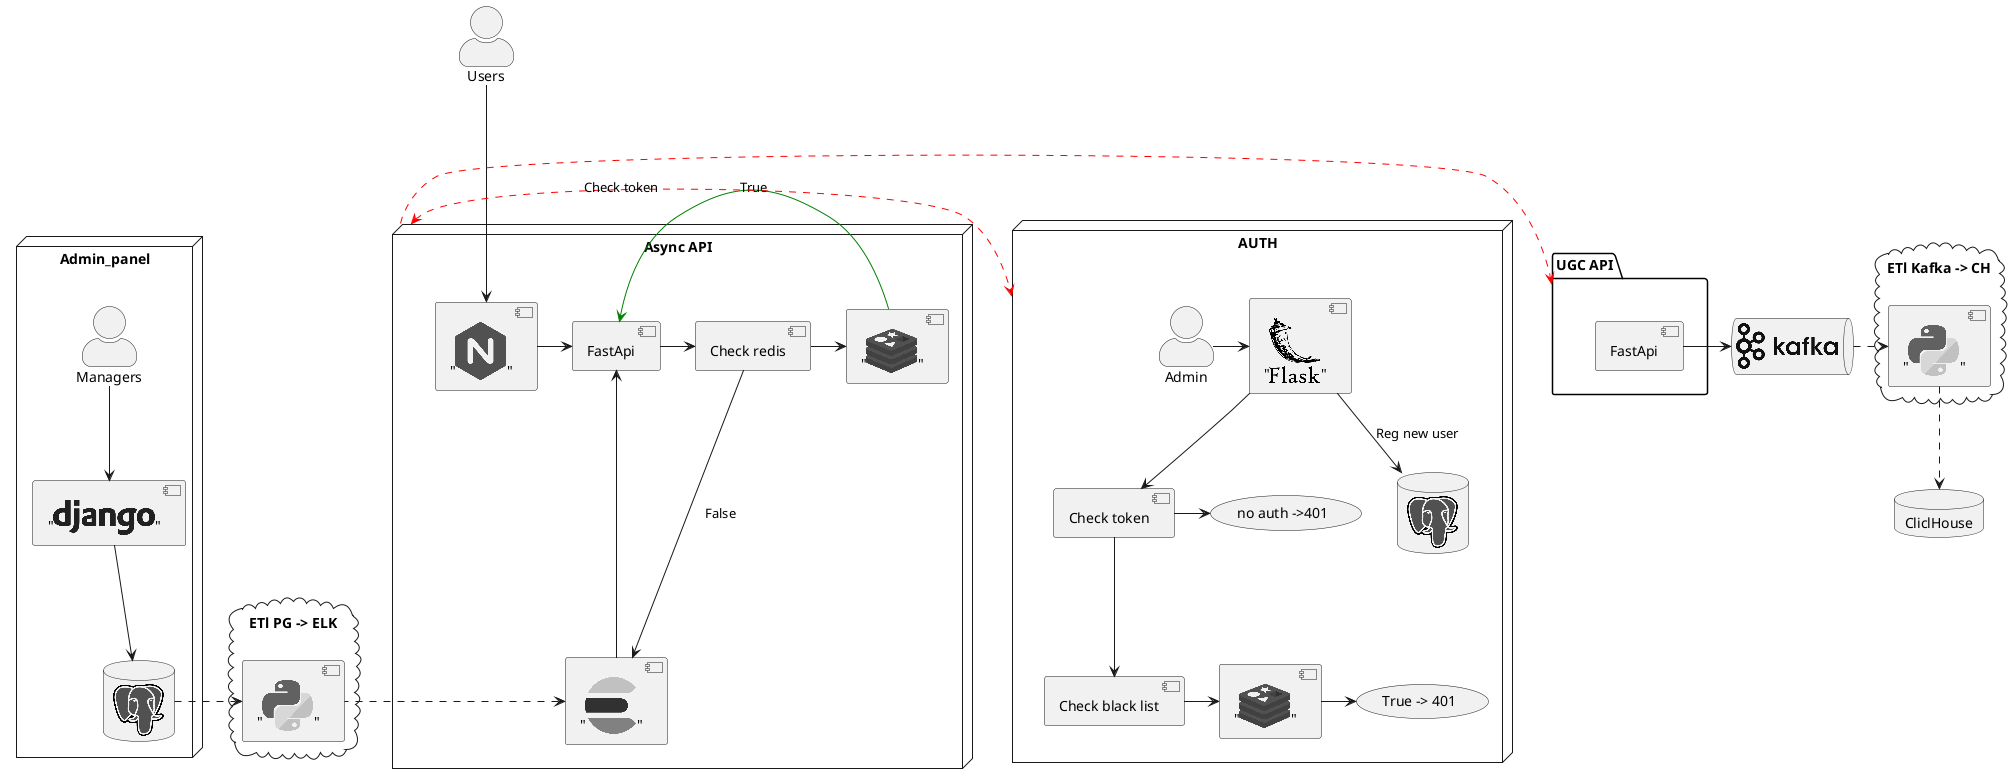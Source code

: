 @startuml
scale 1
skinparam actorStyle awesome
!include <logos/postgresql>
!include <logos/nginx>
!include <logos/django>
!include <logos/python>
!include <logos/elasticsearch>
!include <logos/flask>
!include <logos/redis>
!include <logos/kafka>

"Users" as Users

'============================================
'Admin panel
'============================================
node Admin_panel{
"Managers" as Managers
["<$django>"] as django
database "<$postgresql>" as Admin_PG

Managers  -down-> django
django -down-> Admin_PG
}

'============================================
'ETl PG -> ELK
'============================================
cloud "ETl PG -> ELK" as ETL_1{
["<$python>"] as etl_1_py
}

Admin_PG .right.> etl_1_py

'============================================
'Async API
'============================================
node "Async API" as api{
["<$elasticsearch>"] as api_elc
etl_1_py .left.> api_elc
["<$redis>"]  as api_redis

["<$nginx>"] as api_nginx
[FastApi]  as FastApi

api_nginx -right-> FastApi
FastApi -right-> [Check redis]
[Check redis] -right-> api_redis
api_redis -[#green]left-> FastApi : True
[Check redis] -down-> api_elc : False
api_elc -up--> FastApi
}

Users -down--> api_nginx

'============================================
'AUTH
'============================================
node "AUTH" as auth{
"Admin" as Admin
["<$flask>"] as flask
["<$redis>"] as redis
database "<$postgresql>" as auth_pg
[Check token] as token

[Check black list] as list
Admin -right-> flask
flask -down-> token
token -right-> (no auth ->401)
token -down-> list
list -right-> redis
redis -right-> (True -> 401)

flask --> auth_pg : Reg new user
}

api <.[#red]right.> auth : Check token




queue "<$kafka>" as kafka
database CliclHouse as CL

package "UGC API" as ugc_api{
[FastApi] as ugc_fast_api
ugc_fast_api -right-> kafka
}
cloud "ETl Kafka -> CH" as ETL_2{
["<$python>"] as etl_2_py
}
kafka .right.> etl_2_py
etl_2_py .down.> CL

api ..[#red]right..> ugc_api


@enduml
